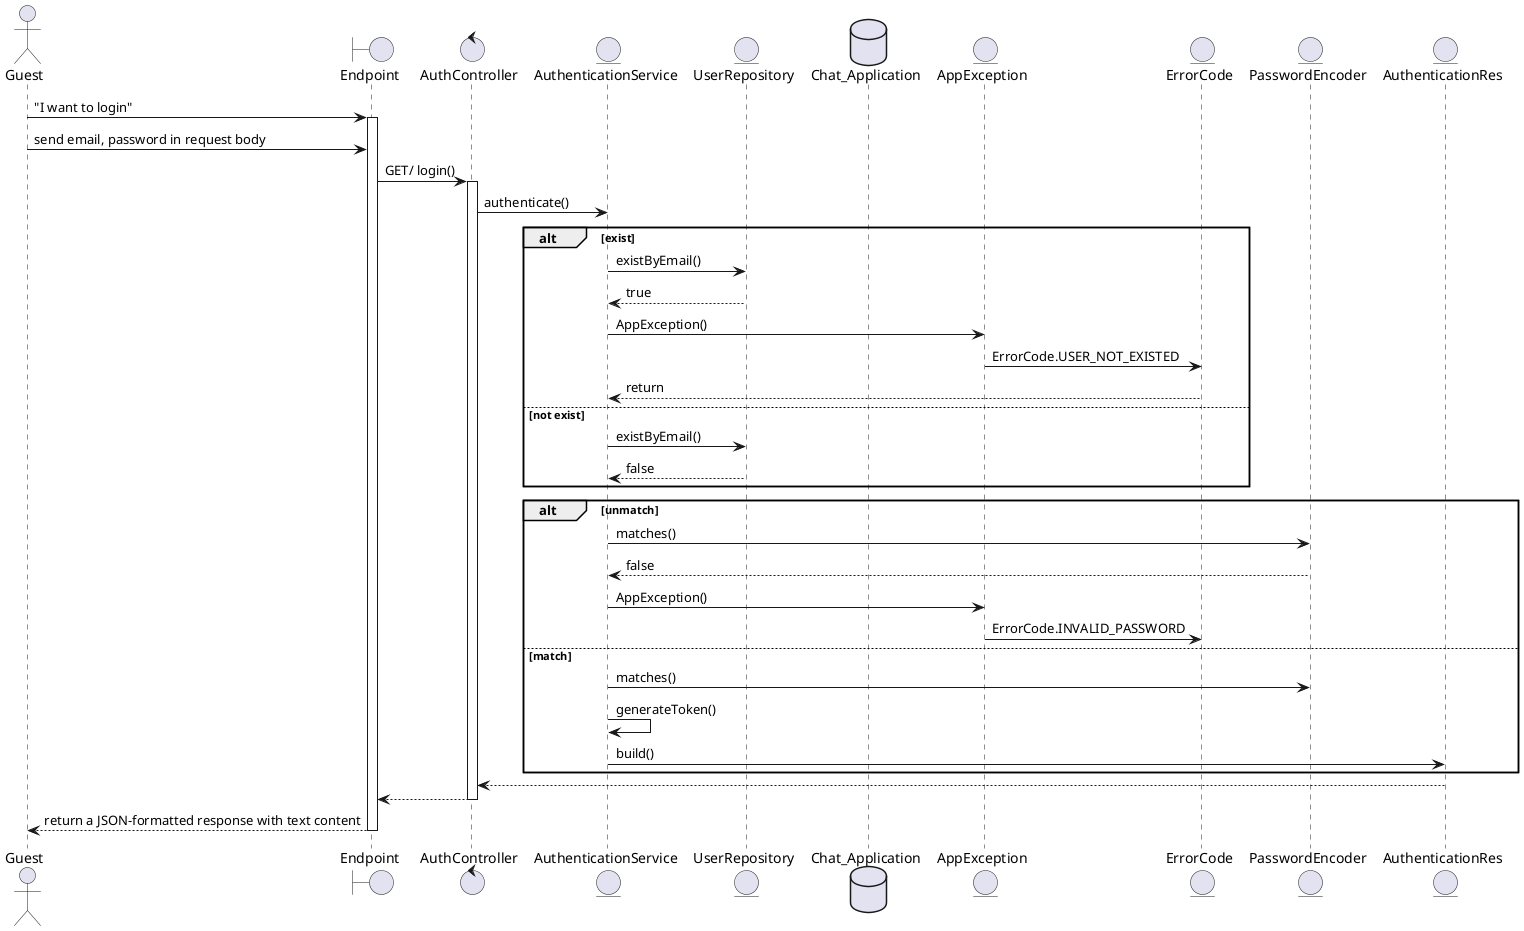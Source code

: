 @startuml

actor Guest as gu
boundary Endpoint as end
control AuthController as control
entity AuthenticationService as service
entity UserRepository as repository
database Chat_Application as db

gu -> end : "I want to login"
activate end
gu -> end : send email, password in request body

end -> control : GET/ login()

activate control
control -> service : authenticate()

alt exist
    service -> repository : existByEmail()
    ' activate service
    repository --> service : true
    entity AppException as exception
    entity ErrorCode as err
    service -> exception : AppException()
    exception -> err : ErrorCode.USER_NOT_EXISTED
    err --> service : return
    ' deactivate service
else not exist
    ' activate service
    service -> repository : existByEmail()
    repository --> service : false
    ' deactivate service
end

entity PasswordEncoder as pw
alt unmatch
    service -> pw : matches()
    pw --> service : false
    service -> exception : AppException()
    exception -> err : ErrorCode.INVALID_PASSWORD
else match
    service -> pw : matches()
    service -> service : generateToken()
    entity AuthenticationRes as res
    service -> res : build()
end
res --> control
control --> end :
deactivate control

end --> gu : return a JSON-formatted response with text content
deactivate end

@enduml